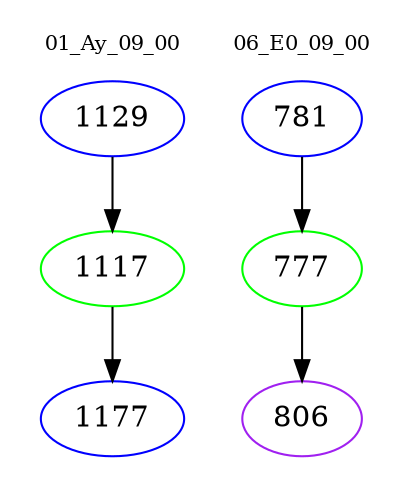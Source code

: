 digraph{
subgraph cluster_0 {
color = white
label = "01_Ay_09_00";
fontsize=10;
T0_1129 [label="1129", color="blue"]
T0_1129 -> T0_1117 [color="black"]
T0_1117 [label="1117", color="green"]
T0_1117 -> T0_1177 [color="black"]
T0_1177 [label="1177", color="blue"]
}
subgraph cluster_1 {
color = white
label = "06_E0_09_00";
fontsize=10;
T1_781 [label="781", color="blue"]
T1_781 -> T1_777 [color="black"]
T1_777 [label="777", color="green"]
T1_777 -> T1_806 [color="black"]
T1_806 [label="806", color="purple"]
}
}
